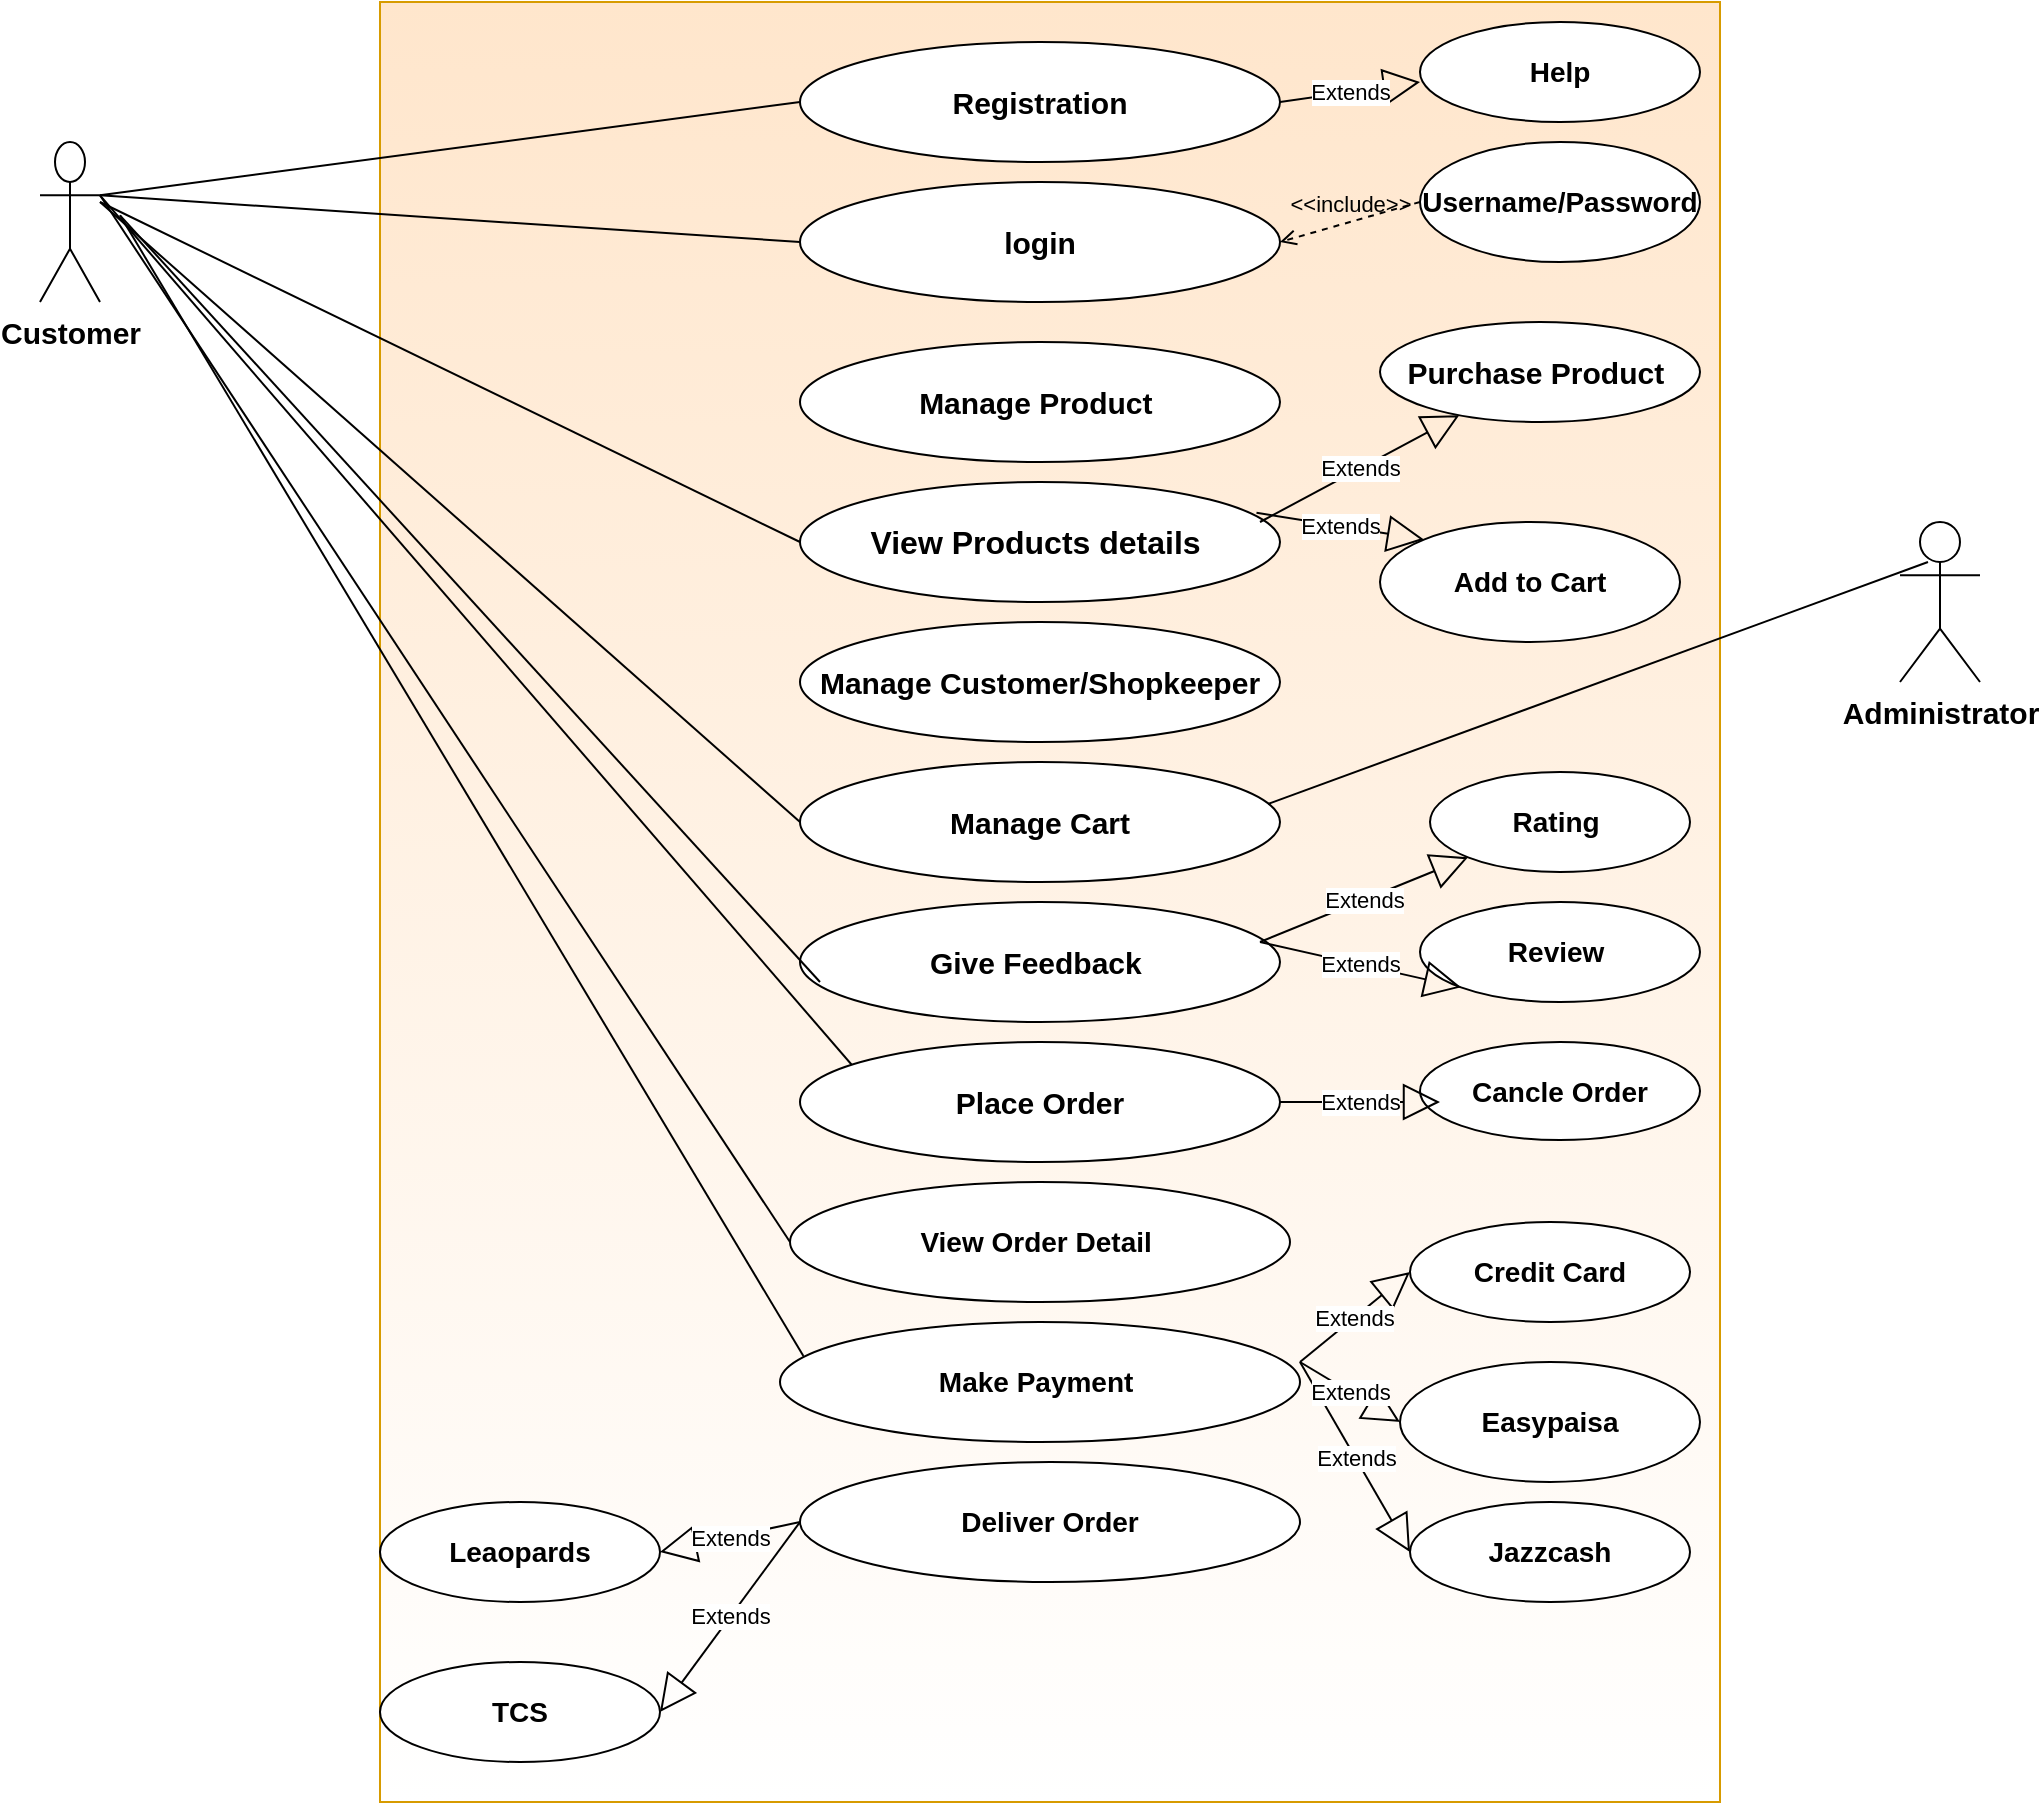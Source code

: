 <mxfile version="13.9.9" type="device"><diagram id="jzEaqs51pd_Es6mXhTXh" name="Page-1"><mxGraphModel dx="1250" dy="823" grid="1" gridSize="10" guides="1" tooltips="1" connect="1" arrows="1" fold="1" page="1" pageScale="1" pageWidth="3300" pageHeight="4681" math="0" shadow="0"><root><mxCell id="0"/><mxCell id="1" parent="0"/><mxCell id="9eDbRuuiQzGnkTxa3cqT-1" value="" style="rounded=0;whiteSpace=wrap;html=1;fillColor=#ffe6cc;strokeColor=#d79b00;gradientColor=#ffffff;" parent="1" vertex="1"><mxGeometry x="990" y="1810" width="670" height="900" as="geometry"/></mxCell><mxCell id="9eDbRuuiQzGnkTxa3cqT-7" value="&lt;span style=&quot;font-size: 15px&quot;&gt;&lt;b&gt;Give Feedback&amp;nbsp;&lt;/b&gt;&lt;/span&gt;" style="ellipse;whiteSpace=wrap;html=1;" parent="1" vertex="1"><mxGeometry x="1200" y="2260" width="240" height="60" as="geometry"/></mxCell><mxCell id="9eDbRuuiQzGnkTxa3cqT-8" value="&lt;span style=&quot;font-size: 16px&quot;&gt;&lt;b&gt;View Products details&amp;nbsp;&lt;/b&gt;&lt;/span&gt;" style="ellipse;whiteSpace=wrap;html=1;" parent="1" vertex="1"><mxGeometry x="1200" y="2050" width="240" height="60" as="geometry"/></mxCell><mxCell id="9eDbRuuiQzGnkTxa3cqT-9" value="&lt;span style=&quot;font-size: 15px&quot;&gt;&lt;b&gt;Registration&lt;/b&gt;&lt;/span&gt;" style="ellipse;whiteSpace=wrap;html=1;" parent="1" vertex="1"><mxGeometry x="1200" y="1830" width="240" height="60" as="geometry"/></mxCell><mxCell id="9eDbRuuiQzGnkTxa3cqT-13" value="&lt;span style=&quot;font-size: 15px&quot;&gt;&lt;b&gt;Customer&lt;/b&gt;&lt;/span&gt;" style="shape=umlActor;verticalLabelPosition=bottom;verticalAlign=top;html=1;outlineConnect=0;" parent="1" vertex="1"><mxGeometry x="820" y="1880" width="30" height="80" as="geometry"/></mxCell><mxCell id="9eDbRuuiQzGnkTxa3cqT-14" value="&lt;b&gt;&lt;font style=&quot;font-size: 15px&quot;&gt;Administrator&lt;/font&gt;&lt;/b&gt;" style="shape=umlActor;verticalLabelPosition=bottom;verticalAlign=top;html=1;outlineConnect=0;" parent="1" vertex="1"><mxGeometry x="1750" y="2070" width="40" height="80" as="geometry"/></mxCell><mxCell id="9eDbRuuiQzGnkTxa3cqT-21" value="" style="endArrow=none;html=1;exitX=1;exitY=0.333;exitDx=0;exitDy=0;exitPerimeter=0;entryX=0.054;entryY=0.283;entryDx=0;entryDy=0;entryPerimeter=0;" parent="1" source="9eDbRuuiQzGnkTxa3cqT-13" edge="1"><mxGeometry width="50" height="50" relative="1" as="geometry"><mxPoint x="1020" y="2180" as="sourcePoint"/><mxPoint x="1247.96" y="2366.98" as="targetPoint"/><Array as="points"><mxPoint x="1248" y="2367"/></Array></mxGeometry></mxCell><mxCell id="9eDbRuuiQzGnkTxa3cqT-24" value="" style="endArrow=none;html=1;entryX=0;entryY=0.5;entryDx=0;entryDy=0;" parent="1" target="9eDbRuuiQzGnkTxa3cqT-8" edge="1"><mxGeometry width="50" height="50" relative="1" as="geometry"><mxPoint x="850" y="1910" as="sourcePoint"/><mxPoint x="1335.478" y="2208.881" as="targetPoint"/></mxGeometry></mxCell><mxCell id="9eDbRuuiQzGnkTxa3cqT-29" value="&lt;b&gt;&lt;font style=&quot;font-size: 15px&quot;&gt;login&lt;/font&gt;&lt;/b&gt;" style="ellipse;whiteSpace=wrap;html=1;" parent="1" vertex="1"><mxGeometry x="1200" y="1900" width="240" height="60" as="geometry"/></mxCell><mxCell id="9eDbRuuiQzGnkTxa3cqT-30" value="&lt;span style=&quot;font-size: 15px&quot;&gt;&lt;b&gt;Manage Product&amp;nbsp;&lt;/b&gt;&lt;/span&gt;" style="ellipse;whiteSpace=wrap;html=1;" parent="1" vertex="1"><mxGeometry x="1200" y="1980" width="240" height="60" as="geometry"/></mxCell><mxCell id="9eDbRuuiQzGnkTxa3cqT-31" value="&lt;span style=&quot;font-size: 15px&quot;&gt;&lt;b&gt;Manage Customer/Shopkeeper&lt;/b&gt;&lt;/span&gt;" style="ellipse;whiteSpace=wrap;html=1;" parent="1" vertex="1"><mxGeometry x="1200" y="2120" width="240" height="60" as="geometry"/></mxCell><mxCell id="9eDbRuuiQzGnkTxa3cqT-32" value="&lt;span style=&quot;font-size: 15px&quot;&gt;&lt;b&gt;Place Order&lt;/b&gt;&lt;/span&gt;" style="ellipse;whiteSpace=wrap;html=1;" parent="1" vertex="1"><mxGeometry x="1200" y="2330" width="240" height="60" as="geometry"/></mxCell><mxCell id="9eDbRuuiQzGnkTxa3cqT-33" value="" style="endArrow=none;html=1;exitX=1;exitY=0.333;exitDx=0;exitDy=0;exitPerimeter=0;" parent="1" source="9eDbRuuiQzGnkTxa3cqT-13" edge="1"><mxGeometry width="50" height="50" relative="1" as="geometry"><mxPoint x="1300" y="2300" as="sourcePoint"/><mxPoint x="1200" y="1860" as="targetPoint"/></mxGeometry></mxCell><mxCell id="9eDbRuuiQzGnkTxa3cqT-34" value="" style="endArrow=none;html=1;entryX=0;entryY=0.5;entryDx=0;entryDy=0;exitX=1;exitY=0.333;exitDx=0;exitDy=0;exitPerimeter=0;" parent="1" target="6M74VpwQUjcxh0iB5E_z-2" edge="1" source="9eDbRuuiQzGnkTxa3cqT-13"><mxGeometry width="50" height="50" relative="1" as="geometry"><mxPoint x="920" y="2150" as="sourcePoint"/><mxPoint x="1167.2" y="1781.973" as="targetPoint"/></mxGeometry></mxCell><mxCell id="9eDbRuuiQzGnkTxa3cqT-35" value="" style="endArrow=none;html=1;entryX=0;entryY=0.5;entryDx=0;entryDy=0;exitX=1;exitY=0.333;exitDx=0;exitDy=0;exitPerimeter=0;" parent="1" source="9eDbRuuiQzGnkTxa3cqT-13" target="9eDbRuuiQzGnkTxa3cqT-29" edge="1"><mxGeometry width="50" height="50" relative="1" as="geometry"><mxPoint x="920" y="2160" as="sourcePoint"/><mxPoint x="1147.2" y="1721.973" as="targetPoint"/></mxGeometry></mxCell><mxCell id="9eDbRuuiQzGnkTxa3cqT-40" value="&lt;span style=&quot;font-size: 15px&quot;&gt;&lt;b&gt;Manage Cart&lt;/b&gt;&lt;/span&gt;" style="ellipse;whiteSpace=wrap;html=1;" parent="1" vertex="1"><mxGeometry x="1200" y="2190" width="240" height="60" as="geometry"/></mxCell><mxCell id="9eDbRuuiQzGnkTxa3cqT-41" value="" style="endArrow=none;html=1;entryX=0;entryY=0.5;entryDx=0;entryDy=0;" parent="1" target="9eDbRuuiQzGnkTxa3cqT-40" edge="1"><mxGeometry width="50" height="50" relative="1" as="geometry"><mxPoint x="850" y="1910" as="sourcePoint"/><mxPoint x="1340" y="2310" as="targetPoint"/></mxGeometry></mxCell><mxCell id="9eDbRuuiQzGnkTxa3cqT-42" value="" style="endArrow=none;html=1;exitX=0.975;exitY=0.35;exitDx=0;exitDy=0;exitPerimeter=0;" parent="1" source="9eDbRuuiQzGnkTxa3cqT-40" edge="1"><mxGeometry width="50" height="50" relative="1" as="geometry"><mxPoint x="1290" y="2360" as="sourcePoint"/><mxPoint x="1764" y="2090" as="targetPoint"/></mxGeometry></mxCell><mxCell id="9eDbRuuiQzGnkTxa3cqT-43" value="Extends" style="endArrow=block;endSize=16;endFill=0;html=1;" parent="1" target="9eDbRuuiQzGnkTxa3cqT-44" edge="1"><mxGeometry width="160" relative="1" as="geometry"><mxPoint x="1430" y="2070" as="sourcePoint"/><mxPoint x="1320" y="2580" as="targetPoint"/><Array as="points"/></mxGeometry></mxCell><mxCell id="9eDbRuuiQzGnkTxa3cqT-44" value="&lt;span style=&quot;font-size: 15px&quot;&gt;&lt;b&gt;Purchase Product&amp;nbsp;&lt;/b&gt;&lt;/span&gt;" style="ellipse;whiteSpace=wrap;html=1;" parent="1" vertex="1"><mxGeometry x="1490" y="1970" width="160" height="50" as="geometry"/></mxCell><mxCell id="6M74VpwQUjcxh0iB5E_z-2" value="&lt;b&gt;&lt;font style=&quot;font-size: 14px&quot;&gt;View Order Detail&amp;nbsp;&lt;/font&gt;&lt;/b&gt;" style="ellipse;whiteSpace=wrap;html=1;" vertex="1" parent="1"><mxGeometry x="1195" y="2400" width="250" height="60" as="geometry"/></mxCell><mxCell id="6M74VpwQUjcxh0iB5E_z-3" value="&lt;font style=&quot;font-size: 14px&quot;&gt;&lt;b&gt;Make Payment&amp;nbsp;&lt;/b&gt;&lt;/font&gt;" style="ellipse;whiteSpace=wrap;html=1;" vertex="1" parent="1"><mxGeometry x="1190" y="2470" width="260" height="60" as="geometry"/></mxCell><mxCell id="6M74VpwQUjcxh0iB5E_z-4" value="&lt;font style=&quot;font-size: 14px&quot;&gt;&lt;b&gt;Deliver Order&lt;/b&gt;&lt;/font&gt;" style="ellipse;whiteSpace=wrap;html=1;" vertex="1" parent="1"><mxGeometry x="1200" y="2540" width="250" height="60" as="geometry"/></mxCell><mxCell id="6M74VpwQUjcxh0iB5E_z-5" value="&lt;font style=&quot;font-size: 14px&quot;&gt;&lt;b&gt;Help&lt;/b&gt;&lt;/font&gt;" style="ellipse;whiteSpace=wrap;html=1;" vertex="1" parent="1"><mxGeometry x="1510" y="1820" width="140" height="50" as="geometry"/></mxCell><mxCell id="6M74VpwQUjcxh0iB5E_z-6" value="&lt;font style=&quot;font-size: 14px&quot;&gt;&lt;b&gt;Username/Password&lt;/b&gt;&lt;/font&gt;" style="ellipse;whiteSpace=wrap;html=1;" vertex="1" parent="1"><mxGeometry x="1510" y="1880" width="140" height="60" as="geometry"/></mxCell><mxCell id="6M74VpwQUjcxh0iB5E_z-7" value="&lt;font style=&quot;font-size: 14px&quot;&gt;&lt;b&gt;Add to Cart&lt;/b&gt;&lt;/font&gt;" style="ellipse;whiteSpace=wrap;html=1;" vertex="1" parent="1"><mxGeometry x="1490" y="2070" width="150" height="60" as="geometry"/></mxCell><mxCell id="6M74VpwQUjcxh0iB5E_z-8" value="&lt;font style=&quot;font-size: 14px&quot;&gt;&lt;b&gt;Rating&amp;nbsp;&lt;/b&gt;&lt;/font&gt;" style="ellipse;whiteSpace=wrap;html=1;" vertex="1" parent="1"><mxGeometry x="1515" y="2195" width="130" height="50" as="geometry"/></mxCell><mxCell id="6M74VpwQUjcxh0iB5E_z-9" value="&lt;font style=&quot;font-size: 14px&quot;&gt;&lt;b&gt;Review&amp;nbsp;&lt;/b&gt;&lt;/font&gt;" style="ellipse;whiteSpace=wrap;html=1;" vertex="1" parent="1"><mxGeometry x="1510" y="2260" width="140" height="50" as="geometry"/></mxCell><mxCell id="6M74VpwQUjcxh0iB5E_z-10" value="&lt;font style=&quot;font-size: 14px&quot;&gt;&lt;b&gt;Cancle Order&lt;/b&gt;&lt;/font&gt;" style="ellipse;whiteSpace=wrap;html=1;" vertex="1" parent="1"><mxGeometry x="1510" y="2330" width="140" height="49" as="geometry"/></mxCell><mxCell id="6M74VpwQUjcxh0iB5E_z-11" value="&lt;font style=&quot;font-size: 14px&quot;&gt;&lt;b&gt;Credit Card&lt;/b&gt;&lt;/font&gt;" style="ellipse;whiteSpace=wrap;html=1;" vertex="1" parent="1"><mxGeometry x="1505" y="2420" width="140" height="50" as="geometry"/></mxCell><mxCell id="6M74VpwQUjcxh0iB5E_z-12" value="&lt;font style=&quot;font-size: 14px&quot;&gt;&lt;b&gt;Easypaisa&lt;/b&gt;&lt;/font&gt;" style="ellipse;whiteSpace=wrap;html=1;" vertex="1" parent="1"><mxGeometry x="1500" y="2490" width="150" height="60" as="geometry"/></mxCell><mxCell id="6M74VpwQUjcxh0iB5E_z-13" value="&lt;font style=&quot;font-size: 14px&quot;&gt;&lt;b&gt;Jazzcash&lt;/b&gt;&lt;/font&gt;" style="ellipse;whiteSpace=wrap;html=1;" vertex="1" parent="1"><mxGeometry x="1505" y="2560" width="140" height="50" as="geometry"/></mxCell><mxCell id="6M74VpwQUjcxh0iB5E_z-14" value="&lt;font style=&quot;font-size: 14px&quot;&gt;&lt;b&gt;Leaopards&lt;/b&gt;&lt;/font&gt;" style="ellipse;whiteSpace=wrap;html=1;" vertex="1" parent="1"><mxGeometry x="990" y="2560" width="140" height="50" as="geometry"/></mxCell><mxCell id="6M74VpwQUjcxh0iB5E_z-15" value="&lt;font style=&quot;font-size: 14px&quot;&gt;&lt;b&gt;TCS&lt;/b&gt;&lt;/font&gt;" style="ellipse;whiteSpace=wrap;html=1;" vertex="1" parent="1"><mxGeometry x="990" y="2640" width="140" height="50" as="geometry"/></mxCell><mxCell id="6M74VpwQUjcxh0iB5E_z-16" value="Extends" style="endArrow=block;endSize=16;endFill=0;html=1;entryX=0;entryY=0;entryDx=0;entryDy=0;exitX=0.951;exitY=0.256;exitDx=0;exitDy=0;exitPerimeter=0;" edge="1" parent="1" source="9eDbRuuiQzGnkTxa3cqT-8" target="6M74VpwQUjcxh0iB5E_z-7"><mxGeometry width="160" relative="1" as="geometry"><mxPoint x="1440" y="2150" as="sourcePoint"/><mxPoint x="1600" y="2150" as="targetPoint"/></mxGeometry></mxCell><mxCell id="6M74VpwQUjcxh0iB5E_z-17" value="Extends" style="endArrow=block;endSize=16;endFill=0;html=1;entryX=0;entryY=1;entryDx=0;entryDy=0;" edge="1" parent="1" target="6M74VpwQUjcxh0iB5E_z-8"><mxGeometry width="160" relative="1" as="geometry"><mxPoint x="1430" y="2280" as="sourcePoint"/><mxPoint x="1590" y="2280" as="targetPoint"/></mxGeometry></mxCell><mxCell id="6M74VpwQUjcxh0iB5E_z-19" value="Extends" style="endArrow=block;endSize=16;endFill=0;html=1;entryX=0;entryY=1;entryDx=0;entryDy=0;" edge="1" parent="1" target="6M74VpwQUjcxh0iB5E_z-9"><mxGeometry width="160" relative="1" as="geometry"><mxPoint x="1430" y="2280" as="sourcePoint"/><mxPoint x="1590" y="2280" as="targetPoint"/></mxGeometry></mxCell><mxCell id="6M74VpwQUjcxh0iB5E_z-20" value="Extends" style="endArrow=block;endSize=16;endFill=0;html=1;exitX=1;exitY=0.5;exitDx=0;exitDy=0;" edge="1" parent="1" source="9eDbRuuiQzGnkTxa3cqT-32"><mxGeometry width="160" relative="1" as="geometry"><mxPoint x="1440" y="2350" as="sourcePoint"/><mxPoint x="1520" y="2360" as="targetPoint"/></mxGeometry></mxCell><mxCell id="6M74VpwQUjcxh0iB5E_z-21" value="Extends" style="endArrow=block;endSize=16;endFill=0;html=1;entryX=0;entryY=0.5;entryDx=0;entryDy=0;" edge="1" parent="1" target="6M74VpwQUjcxh0iB5E_z-11"><mxGeometry width="160" relative="1" as="geometry"><mxPoint x="1450" y="2490" as="sourcePoint"/><mxPoint x="1610" y="2490" as="targetPoint"/></mxGeometry></mxCell><mxCell id="6M74VpwQUjcxh0iB5E_z-22" value="Extends" style="endArrow=block;endSize=16;endFill=0;html=1;fontFamily=Helvetica;fontSize=11;fontColor=#000000;align=center;strokeColor=#000000;entryX=0;entryY=0.5;entryDx=0;entryDy=0;" edge="1" parent="1" target="6M74VpwQUjcxh0iB5E_z-13"><mxGeometry width="160" relative="1" as="geometry"><mxPoint x="1450" y="2490" as="sourcePoint"/><mxPoint x="1610" y="2490" as="targetPoint"/></mxGeometry></mxCell><mxCell id="6M74VpwQUjcxh0iB5E_z-24" value="Extends" style="endArrow=block;endSize=16;endFill=0;html=1;entryX=0;entryY=0.5;entryDx=0;entryDy=0;" edge="1" parent="1" target="6M74VpwQUjcxh0iB5E_z-12"><mxGeometry width="160" relative="1" as="geometry"><mxPoint x="1450" y="2490" as="sourcePoint"/><mxPoint x="1610" y="2490" as="targetPoint"/></mxGeometry></mxCell><mxCell id="6M74VpwQUjcxh0iB5E_z-25" value="Extends" style="endArrow=block;endSize=16;endFill=0;html=1;entryX=1;entryY=0.5;entryDx=0;entryDy=0;" edge="1" parent="1" target="6M74VpwQUjcxh0iB5E_z-15"><mxGeometry width="160" relative="1" as="geometry"><mxPoint x="1200" y="2570" as="sourcePoint"/><mxPoint x="1360" y="2570" as="targetPoint"/></mxGeometry></mxCell><mxCell id="6M74VpwQUjcxh0iB5E_z-26" value="Extends" style="endArrow=block;endSize=16;endFill=0;html=1;exitX=0;exitY=0.5;exitDx=0;exitDy=0;entryX=1;entryY=0.5;entryDx=0;entryDy=0;" edge="1" parent="1" source="6M74VpwQUjcxh0iB5E_z-4" target="6M74VpwQUjcxh0iB5E_z-14"><mxGeometry width="160" relative="1" as="geometry"><mxPoint x="1200" y="2490" as="sourcePoint"/><mxPoint x="1360" y="2490" as="targetPoint"/></mxGeometry></mxCell><mxCell id="6M74VpwQUjcxh0iB5E_z-27" value="Extends" style="endArrow=block;endSize=16;endFill=0;html=1;exitX=1;exitY=0.5;exitDx=0;exitDy=0;" edge="1" parent="1" source="9eDbRuuiQzGnkTxa3cqT-9"><mxGeometry width="160" relative="1" as="geometry"><mxPoint x="1440" y="1850" as="sourcePoint"/><mxPoint x="1510" y="1850" as="targetPoint"/></mxGeometry></mxCell><mxCell id="6M74VpwQUjcxh0iB5E_z-28" value="&amp;lt;&amp;lt;include&amp;gt;&amp;gt;" style="edgeStyle=none;html=1;endArrow=open;verticalAlign=bottom;dashed=1;labelBackgroundColor=none;entryX=1;entryY=0.5;entryDx=0;entryDy=0;" edge="1" parent="1" target="9eDbRuuiQzGnkTxa3cqT-29"><mxGeometry width="160" relative="1" as="geometry"><mxPoint x="1510" y="1910" as="sourcePoint"/><mxPoint x="1670" y="1910" as="targetPoint"/></mxGeometry></mxCell><mxCell id="6M74VpwQUjcxh0iB5E_z-40" value="" style="endArrow=none;html=1;exitX=1;exitY=0.333;exitDx=0;exitDy=0;exitPerimeter=0;entryX=0.045;entryY=0.283;entryDx=0;entryDy=0;entryPerimeter=0;" edge="1" parent="1" target="6M74VpwQUjcxh0iB5E_z-3"><mxGeometry width="50" height="50" relative="1" as="geometry"><mxPoint x="860" y="1916.667" as="sourcePoint"/><mxPoint x="1205" y="2440" as="targetPoint"/></mxGeometry></mxCell><mxCell id="6M74VpwQUjcxh0iB5E_z-41" value="" style="endArrow=none;html=1;exitX=1;exitY=0.333;exitDx=0;exitDy=0;exitPerimeter=0;" edge="1" parent="1"><mxGeometry width="50" height="50" relative="1" as="geometry"><mxPoint x="860" y="1916.667" as="sourcePoint"/><mxPoint x="1210" y="2300" as="targetPoint"/><Array as="points"><mxPoint x="1210" y="2300"/></Array></mxGeometry></mxCell></root></mxGraphModel></diagram></mxfile>